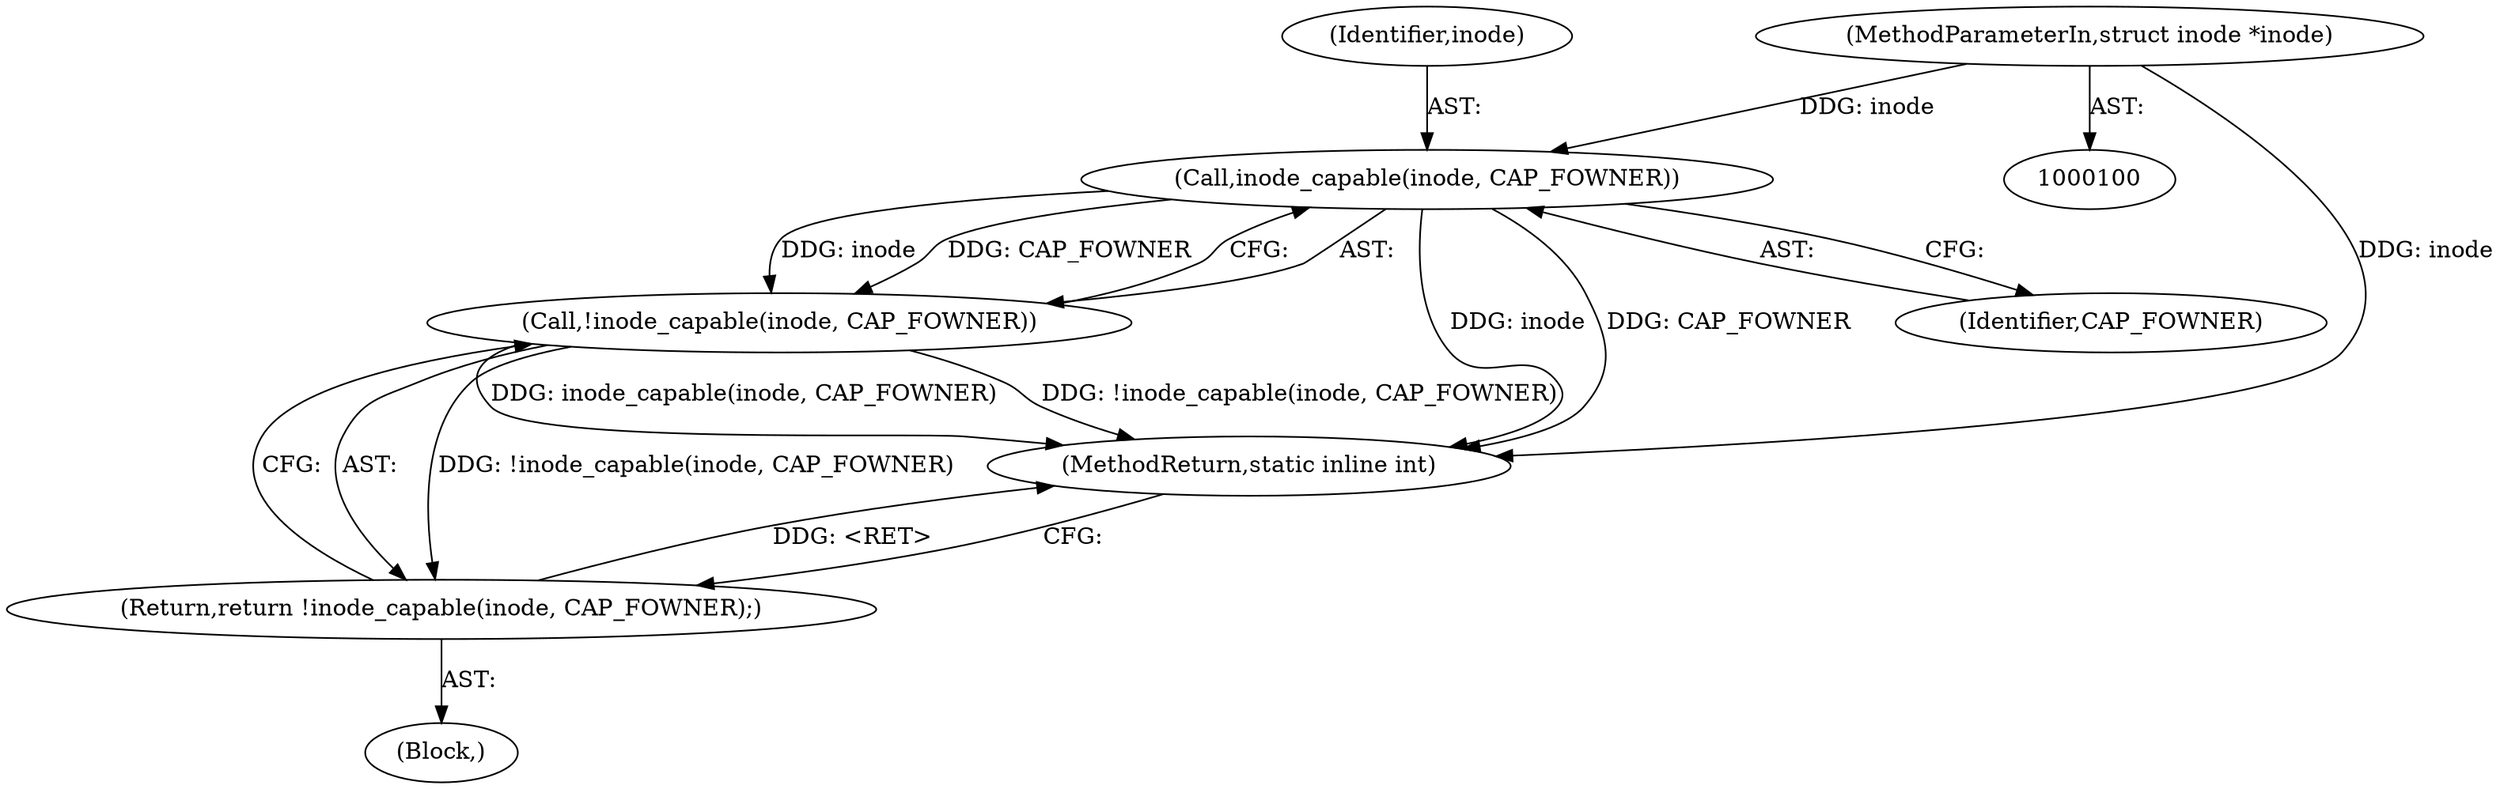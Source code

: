 digraph "1_linux_23adbe12ef7d3d4195e80800ab36b37bee28cd03_2@del" {
"1000135" [label="(Call,inode_capable(inode, CAP_FOWNER))"];
"1000102" [label="(MethodParameterIn,struct inode *inode)"];
"1000134" [label="(Call,!inode_capable(inode, CAP_FOWNER))"];
"1000133" [label="(Return,return !inode_capable(inode, CAP_FOWNER);)"];
"1000136" [label="(Identifier,inode)"];
"1000135" [label="(Call,inode_capable(inode, CAP_FOWNER))"];
"1000138" [label="(MethodReturn,static inline int)"];
"1000137" [label="(Identifier,CAP_FOWNER)"];
"1000102" [label="(MethodParameterIn,struct inode *inode)"];
"1000103" [label="(Block,)"];
"1000133" [label="(Return,return !inode_capable(inode, CAP_FOWNER);)"];
"1000134" [label="(Call,!inode_capable(inode, CAP_FOWNER))"];
"1000135" -> "1000134"  [label="AST: "];
"1000135" -> "1000137"  [label="CFG: "];
"1000136" -> "1000135"  [label="AST: "];
"1000137" -> "1000135"  [label="AST: "];
"1000134" -> "1000135"  [label="CFG: "];
"1000135" -> "1000138"  [label="DDG: inode"];
"1000135" -> "1000138"  [label="DDG: CAP_FOWNER"];
"1000135" -> "1000134"  [label="DDG: inode"];
"1000135" -> "1000134"  [label="DDG: CAP_FOWNER"];
"1000102" -> "1000135"  [label="DDG: inode"];
"1000102" -> "1000100"  [label="AST: "];
"1000102" -> "1000138"  [label="DDG: inode"];
"1000134" -> "1000133"  [label="AST: "];
"1000133" -> "1000134"  [label="CFG: "];
"1000134" -> "1000138"  [label="DDG: !inode_capable(inode, CAP_FOWNER)"];
"1000134" -> "1000138"  [label="DDG: inode_capable(inode, CAP_FOWNER)"];
"1000134" -> "1000133"  [label="DDG: !inode_capable(inode, CAP_FOWNER)"];
"1000133" -> "1000103"  [label="AST: "];
"1000138" -> "1000133"  [label="CFG: "];
"1000133" -> "1000138"  [label="DDG: <RET>"];
}
